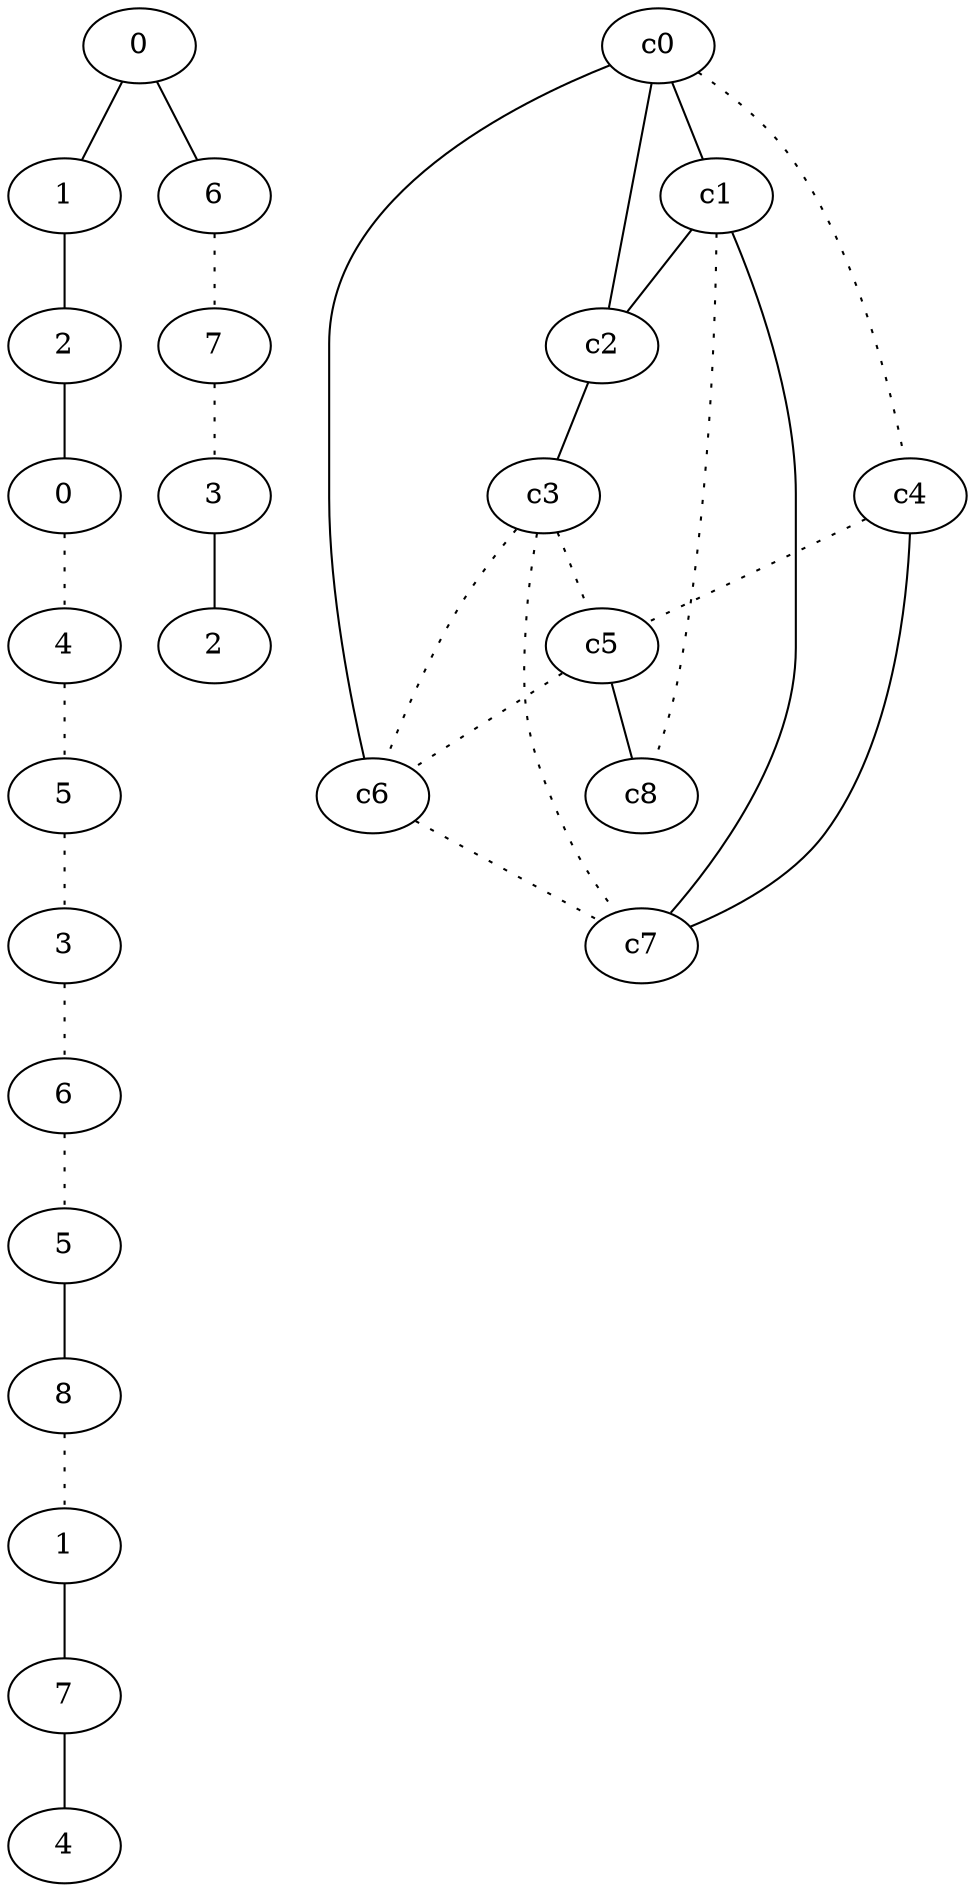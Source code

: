 graph {
a0[label=0];
a1[label=1];
a2[label=2];
a3[label=0];
a4[label=4];
a5[label=5];
a6[label=3];
a7[label=6];
a8[label=5];
a9[label=8];
a10[label=1];
a11[label=7];
a12[label=4];
a13[label=6];
a14[label=7];
a15[label=3];
a16[label=2];
a0 -- a1;
a0 -- a13;
a1 -- a2;
a2 -- a3;
a3 -- a4 [style=dotted];
a4 -- a5 [style=dotted];
a5 -- a6 [style=dotted];
a6 -- a7 [style=dotted];
a7 -- a8 [style=dotted];
a8 -- a9;
a9 -- a10 [style=dotted];
a10 -- a11;
a11 -- a12;
a13 -- a14 [style=dotted];
a14 -- a15 [style=dotted];
a15 -- a16;
c0 -- c1;
c0 -- c2;
c0 -- c4 [style=dotted];
c0 -- c6;
c1 -- c2;
c1 -- c7;
c1 -- c8 [style=dotted];
c2 -- c3;
c3 -- c5 [style=dotted];
c3 -- c6 [style=dotted];
c3 -- c7 [style=dotted];
c4 -- c5 [style=dotted];
c4 -- c7;
c5 -- c6 [style=dotted];
c5 -- c8;
c6 -- c7 [style=dotted];
}
